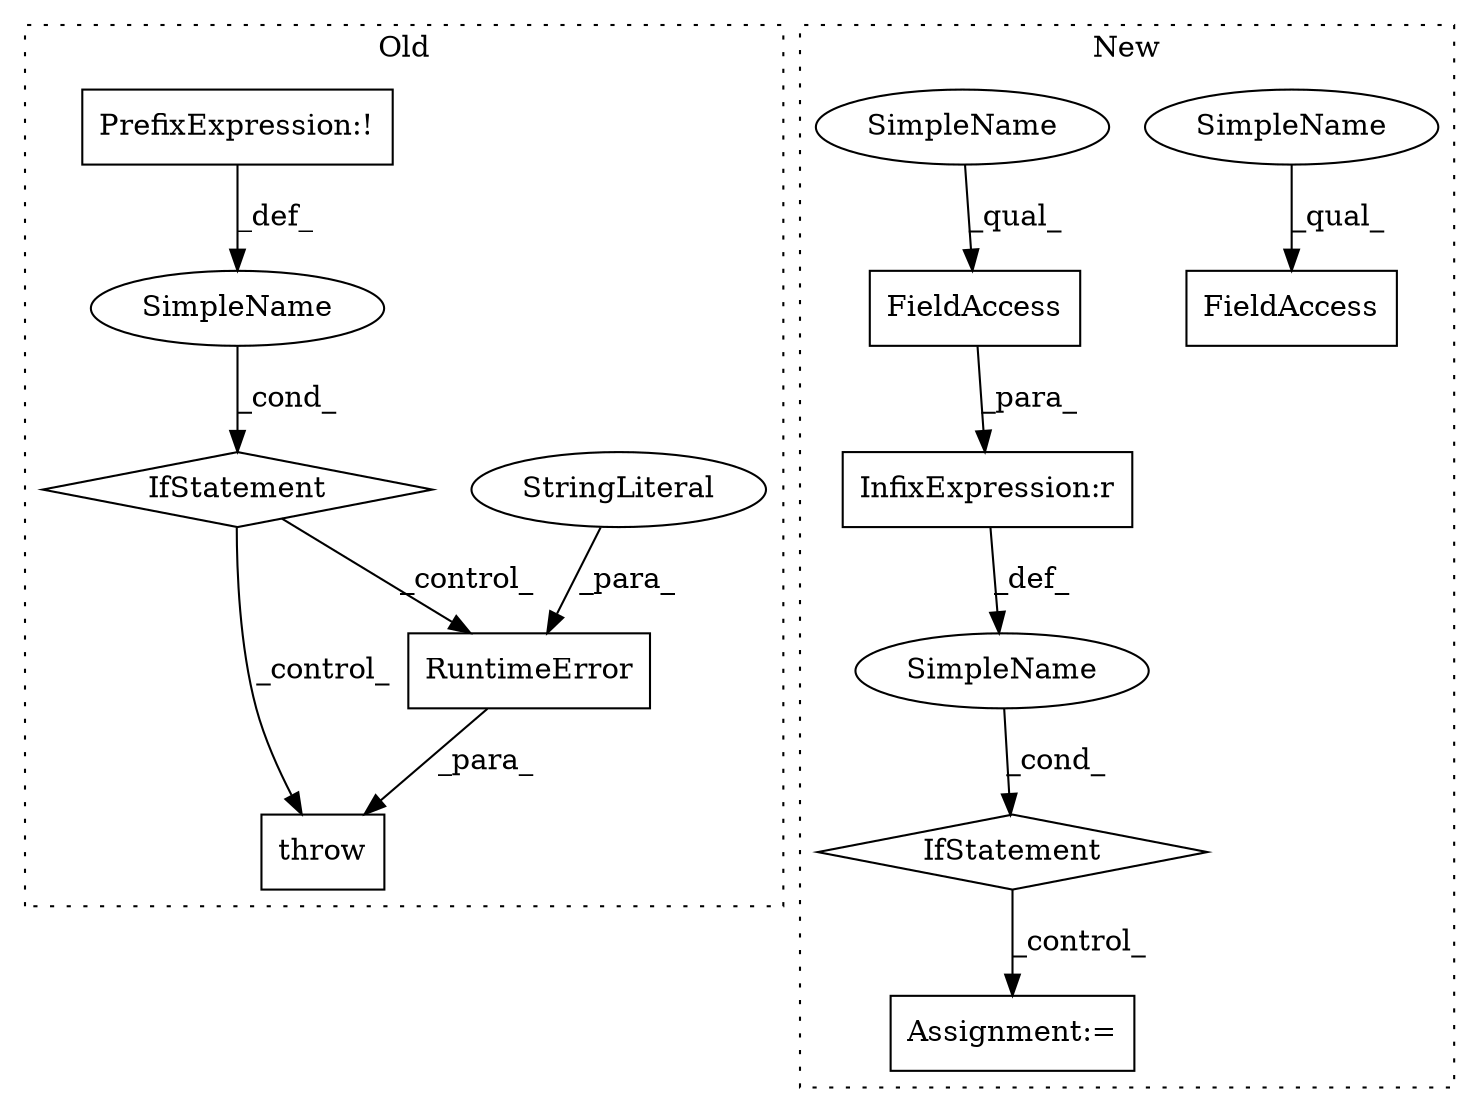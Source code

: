 digraph G {
subgraph cluster0 {
1 [label="RuntimeError" a="32" s="1755,1813" l="13,1" shape="box"];
3 [label="throw" a="53" s="1749" l="6" shape="box"];
4 [label="SimpleName" a="42" s="" l="" shape="ellipse"];
5 [label="IfStatement" a="25" s="1677,1739" l="4,2" shape="diamond"];
6 [label="StringLiteral" a="45" s="1768" l="45" shape="ellipse"];
9 [label="PrefixExpression:!" a="38" s="1712" l="1" shape="box"];
label = "Old";
style="dotted";
}
subgraph cluster1 {
2 [label="IfStatement" a="25" s="1758,1795" l="4,2" shape="diamond"];
7 [label="Assignment:=" a="7" s="1832" l="1" shape="box"];
8 [label="SimpleName" a="42" s="" l="" shape="ellipse"];
10 [label="InfixExpression:r" a="27" s="1787" l="4" shape="box"];
11 [label="FieldAccess" a="22" s="1762" l="25" shape="box"];
12 [label="FieldAccess" a="22" s="1877" l="19" shape="box"];
13 [label="SimpleName" a="42" s="1877" l="4" shape="ellipse"];
14 [label="SimpleName" a="42" s="1762" l="4" shape="ellipse"];
label = "New";
style="dotted";
}
1 -> 3 [label="_para_"];
2 -> 7 [label="_control_"];
4 -> 5 [label="_cond_"];
5 -> 3 [label="_control_"];
5 -> 1 [label="_control_"];
6 -> 1 [label="_para_"];
8 -> 2 [label="_cond_"];
9 -> 4 [label="_def_"];
10 -> 8 [label="_def_"];
11 -> 10 [label="_para_"];
13 -> 12 [label="_qual_"];
14 -> 11 [label="_qual_"];
}